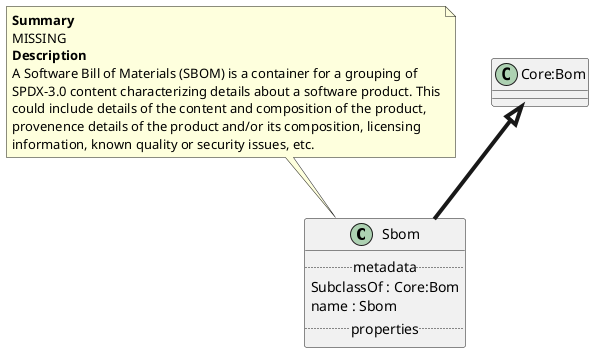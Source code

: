 @startuml
class Sbom {
.. metadata ..
    SubclassOf : Core:Bom
    name : Sbom
.. properties ..
}
note top of Sbom
<b>Summary</b>
MISSING
<b>Description</b>
A Software Bill of Materials (SBOM) is a container for a grouping of
SPDX-3.0 content characterizing details about a software product. This
could include details of the content and composition of the product,
provenence details of the product and/or its composition, licensing
information, known quality or security issues, etc.
end note
"Core:Bom" <|-[thickness=4]- "Sbom"
@enduml
